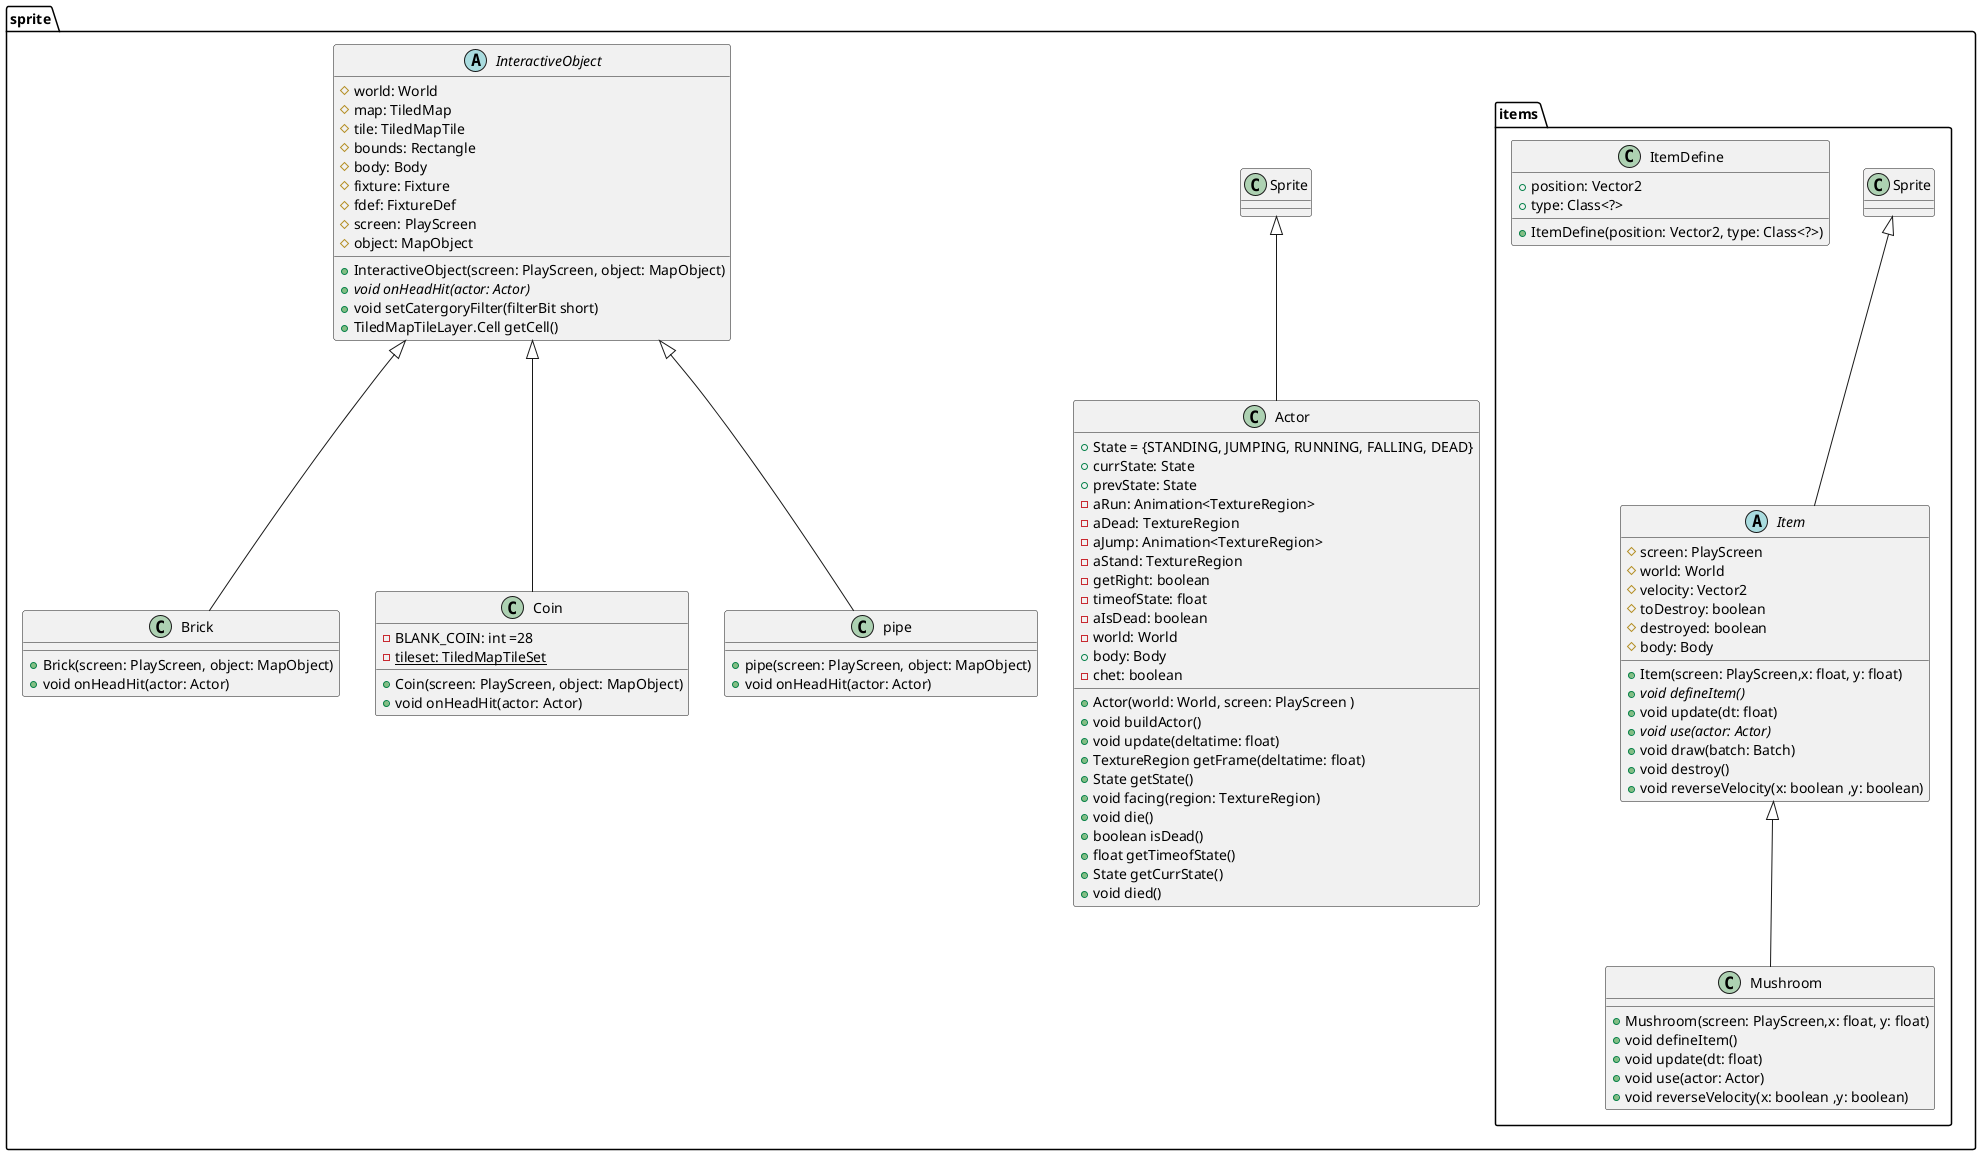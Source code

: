 @startuml
'https://plantuml.com/sequence-diagram

package sprite{
class Actor extends Sprite
class Brick extends InteractiveObject
class Coin extends InteractiveObject
class pipe extends InteractiveObject
class Actor{
+ State = {STANDING, JUMPING, RUNNING, FALLING, DEAD}
+ currState: State
+ prevState: State
- aRun: Animation<TextureRegion>
- aDead: TextureRegion
- aJump: Animation<TextureRegion>
- aStand: TextureRegion
- getRight: boolean
- timeofState: float
- aIsDead: boolean
- world: World
+ body: Body
- chet: boolean

+ Actor(world: World, screen: PlayScreen )
+ void buildActor()
+ void update(deltatime: float)
+ TextureRegion getFrame(deltatime: float)
+ State getState()
+ void facing(region: TextureRegion)
+ void die()
+ boolean isDead()
+ float getTimeofState()
+ State getCurrState()
+ void died()
}

abstract class InteractiveObject{
# world: World
# map: TiledMap
# tile: TiledMapTile
# bounds: Rectangle
# body: Body
# fixture: Fixture
# fdef: FixtureDef
# screen: PlayScreen
# object: MapObject

+ InteractiveObject(screen: PlayScreen, object: MapObject)
+ {abstract} void onHeadHit(actor: Actor)
+ void setCatergoryFilter(filterBit short)
+ TiledMapTileLayer.Cell getCell()
}

class Brick{
+ Brick(screen: PlayScreen, object: MapObject)
+ void onHeadHit(actor: Actor)
}

class Coin{
- BLANK_COIN: int =28
- {static} tileset: TiledMapTileSet

+ Coin(screen: PlayScreen, object: MapObject)
+ void onHeadHit(actor: Actor)
}

class pipe{
+ pipe(screen: PlayScreen, object: MapObject)
+ void onHeadHit(actor: Actor)
}
package items{
class Item extends Sprite
class Mushroom extends Item
abstract class Item{
# screen: PlayScreen
# world: World
# velocity: Vector2
# toDestroy: boolean
# destroyed: boolean
# body: Body

+ Item(screen: PlayScreen,x: float, y: float)
+ {abstract} void defineItem()
+ void update(dt: float)
+ {abstract} void use(actor: Actor)
+ void draw(batch: Batch)
+ void destroy()
+ void reverseVelocity(x: boolean ,y: boolean)
}

class ItemDefine{
+ position: Vector2
+ type: Class<?>

+ ItemDefine(position: Vector2, type: Class<?>)
}

class Mushroom{
+ Mushroom(screen: PlayScreen,x: float, y: float)
+ void defineItem()
+ void update(dt: float)
+ void use(actor: Actor)
+ void reverseVelocity(x: boolean ,y: boolean)
}
}
}
@enduml